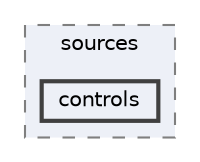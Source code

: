 digraph "app/sources/controls"
{
 // LATEX_PDF_SIZE
  bgcolor="transparent";
  edge [fontname=Helvetica,fontsize=10,labelfontname=Helvetica,labelfontsize=10];
  node [fontname=Helvetica,fontsize=10,shape=box,height=0.2,width=0.4];
  compound=true
  subgraph clusterdir_3f48404d21ee623985261530746c4ec3 {
    graph [ bgcolor="#edf0f7", pencolor="grey50", label="sources", fontname=Helvetica,fontsize=10 style="filled,dashed", URL="dir_3f48404d21ee623985261530746c4ec3.html",tooltip=""]
  dir_d53e3ee70442e4b0d0e10d2b90ba5cb6 [label="controls", fillcolor="#edf0f7", color="grey25", style="filled,bold", URL="dir_d53e3ee70442e4b0d0e10d2b90ba5cb6.html",tooltip=""];
  }
}

